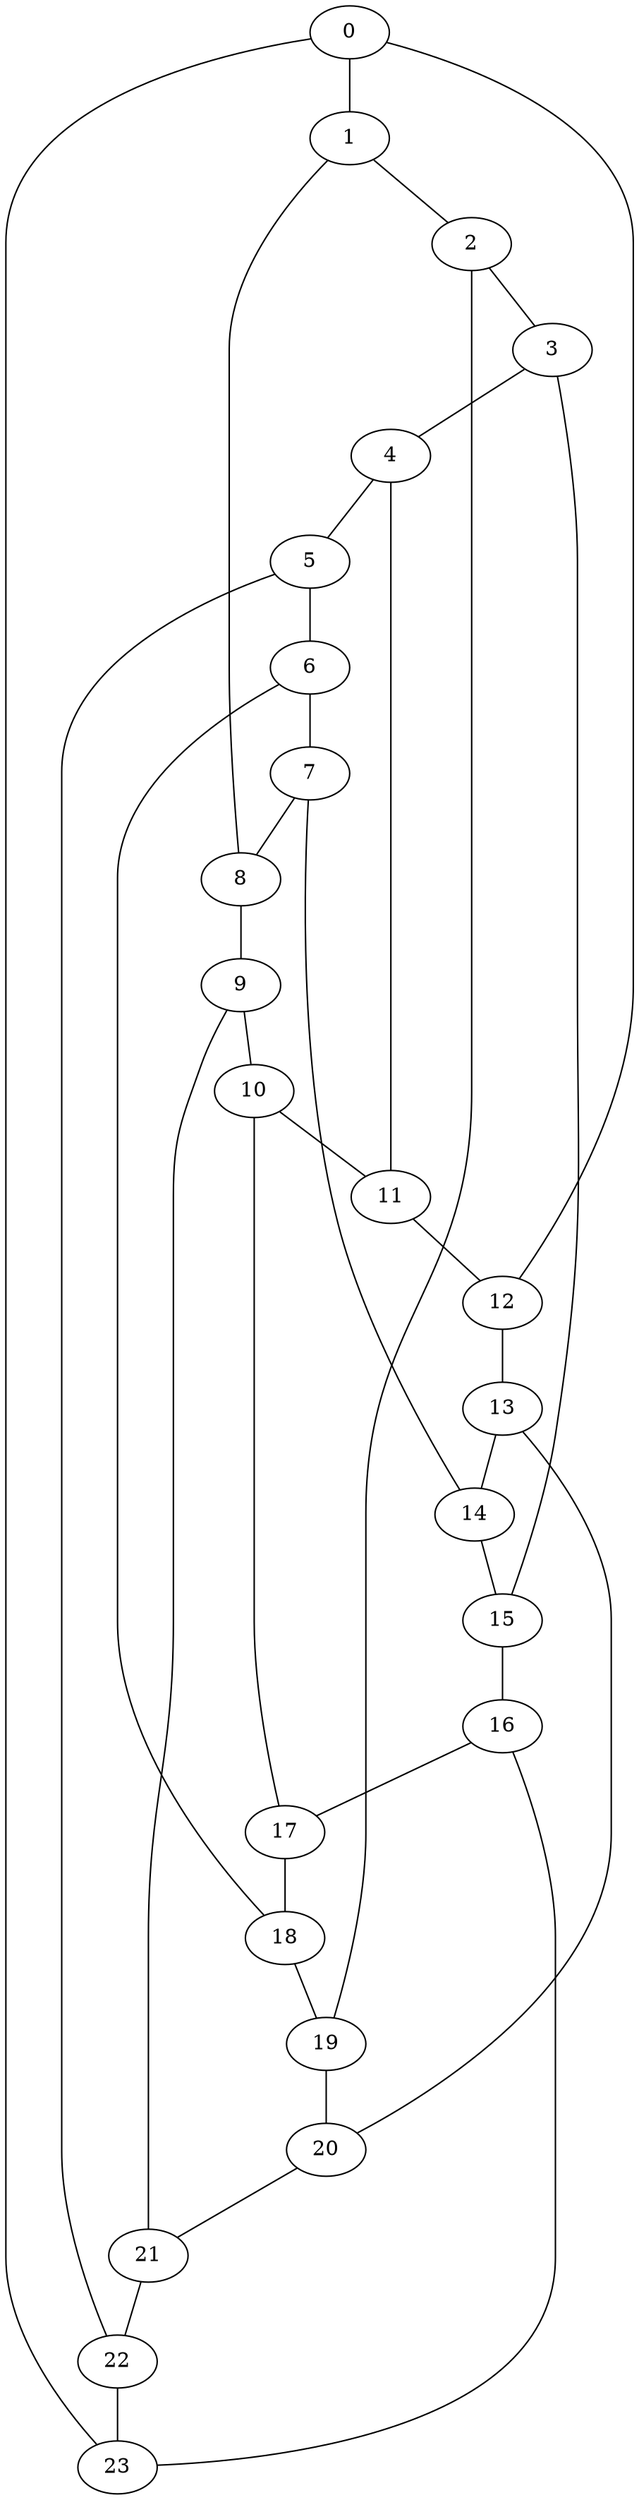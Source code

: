 graph g {0;1;2;3;4;5;6;7;8;9;10;11;12;13;14;15;16;17;18;19;20;21;22;23;0 -- 1;0 -- 12;0 -- 23;1 -- 2;1 -- 8;2 -- 3;2 -- 19;3 -- 4;3 -- 15;4 -- 5;4 -- 11;5 -- 6;5 -- 22;6 -- 7;6 -- 18;7 -- 8;7 -- 14;8 -- 9;9 -- 10;9 -- 21;10 -- 11;10 -- 17;11 -- 12;12 -- 13;13 -- 14;13 -- 20;14 -- 15;15 -- 16;16 -- 17;16 -- 23;17 -- 18;18 -- 19;19 -- 20;20 -- 21;21 -- 22;22 -- 23;}